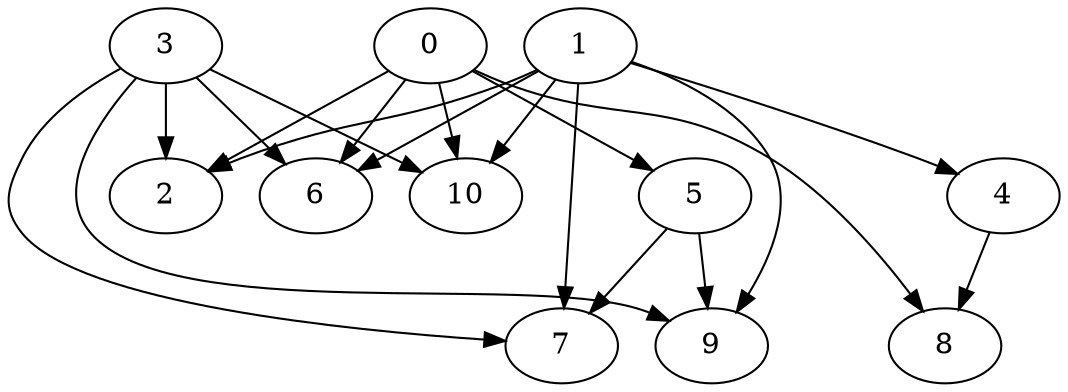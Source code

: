 digraph {
    0 -> 2;
    0 -> 5;
    0 -> 6;
    0 -> 8;
    0 -> 10;
    1 -> 2;
    1 -> 4;
    1 -> 6;
    1 -> 7;
    1 -> 9;
    1 -> 10;
    3 -> 2;
    3 -> 6;
    3 -> 7;
    3 -> 9;
    3 -> 10;
    4 -> 8;
    5 -> 7;
    5 -> 9;
}